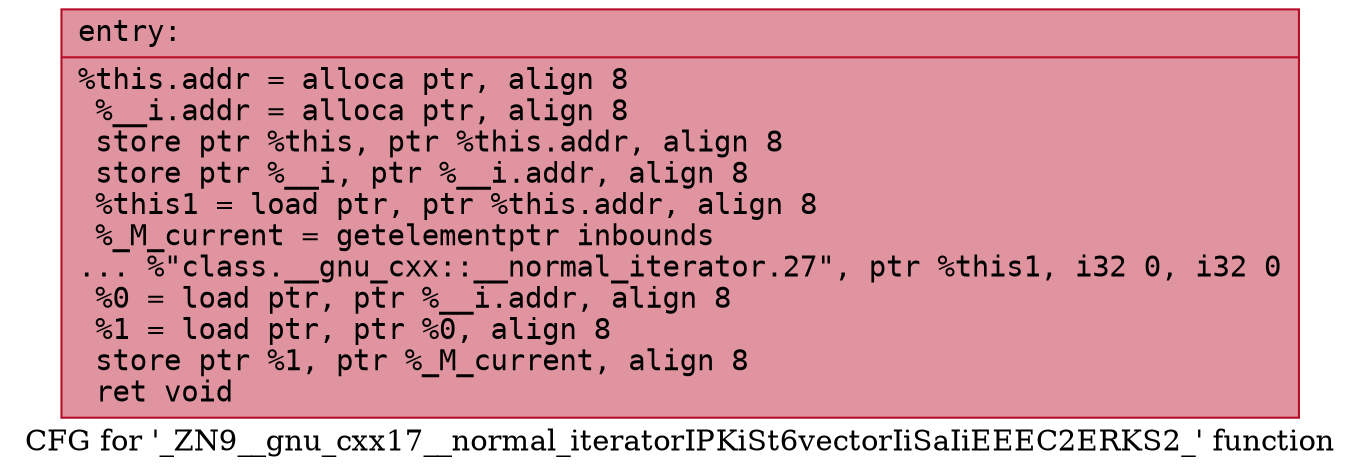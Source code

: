 digraph "CFG for '_ZN9__gnu_cxx17__normal_iteratorIPKiSt6vectorIiSaIiEEEC2ERKS2_' function" {
	label="CFG for '_ZN9__gnu_cxx17__normal_iteratorIPKiSt6vectorIiSaIiEEEC2ERKS2_' function";

	Node0x56307d77a390 [shape=record,color="#b70d28ff", style=filled, fillcolor="#b70d2870" fontname="Courier",label="{entry:\l|  %this.addr = alloca ptr, align 8\l  %__i.addr = alloca ptr, align 8\l  store ptr %this, ptr %this.addr, align 8\l  store ptr %__i, ptr %__i.addr, align 8\l  %this1 = load ptr, ptr %this.addr, align 8\l  %_M_current = getelementptr inbounds\l... %\"class.__gnu_cxx::__normal_iterator.27\", ptr %this1, i32 0, i32 0\l  %0 = load ptr, ptr %__i.addr, align 8\l  %1 = load ptr, ptr %0, align 8\l  store ptr %1, ptr %_M_current, align 8\l  ret void\l}"];
}
